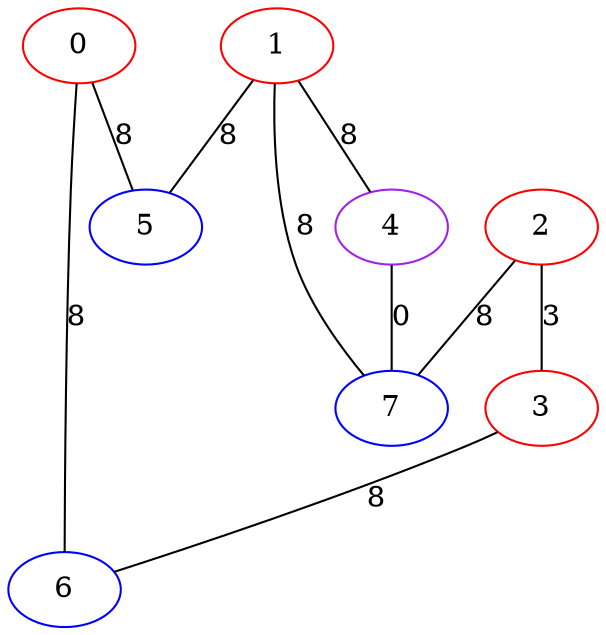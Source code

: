 graph "" {
0 [color=red, weight=1];
1 [color=red, weight=1];
2 [color=red, weight=1];
3 [color=red, weight=1];
4 [color=purple, weight=4];
5 [color=blue, weight=3];
6 [color=blue, weight=3];
7 [color=blue, weight=3];
0 -- 5  [key=0, label=8];
0 -- 6  [key=0, label=8];
1 -- 4  [key=0, label=8];
1 -- 5  [key=0, label=8];
1 -- 7  [key=0, label=8];
2 -- 3  [key=0, label=3];
2 -- 7  [key=0, label=8];
3 -- 6  [key=0, label=8];
4 -- 7  [key=0, label=0];
}
